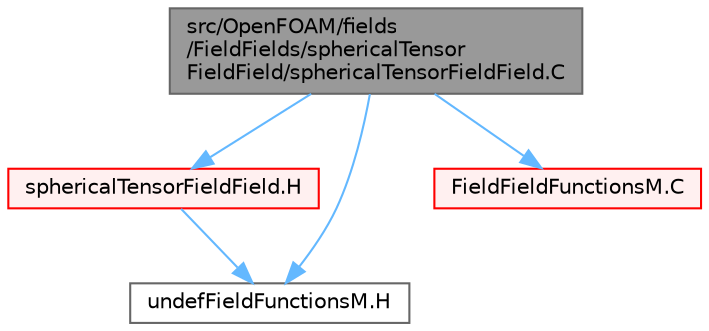 digraph "src/OpenFOAM/fields/FieldFields/sphericalTensorFieldField/sphericalTensorFieldField.C"
{
 // LATEX_PDF_SIZE
  bgcolor="transparent";
  edge [fontname=Helvetica,fontsize=10,labelfontname=Helvetica,labelfontsize=10];
  node [fontname=Helvetica,fontsize=10,shape=box,height=0.2,width=0.4];
  Node1 [id="Node000001",label="src/OpenFOAM/fields\l/FieldFields/sphericalTensor\lFieldField/sphericalTensorFieldField.C",height=0.2,width=0.4,color="gray40", fillcolor="grey60", style="filled", fontcolor="black",tooltip="Specialisation of FieldField<Field, T> for sphericalTensor."];
  Node1 -> Node2 [id="edge1_Node000001_Node000002",color="steelblue1",style="solid",tooltip=" "];
  Node2 [id="Node000002",label="sphericalTensorFieldField.H",height=0.2,width=0.4,color="red", fillcolor="#FFF0F0", style="filled",URL="$sphericalTensorFieldField_8H.html",tooltip="Specialisation of FieldField<Field, T> for sphericalTensor."];
  Node2 -> Node172 [id="edge2_Node000002_Node000172",color="steelblue1",style="solid",tooltip=" "];
  Node172 [id="Node000172",label="undefFieldFunctionsM.H",height=0.2,width=0.4,color="grey40", fillcolor="white", style="filled",URL="$undefFieldFunctionsM_8H.html",tooltip=" "];
  Node1 -> Node180 [id="edge3_Node000001_Node000180",color="steelblue1",style="solid",tooltip=" "];
  Node180 [id="Node000180",label="FieldFieldFunctionsM.C",height=0.2,width=0.4,color="red", fillcolor="#FFF0F0", style="filled",URL="$FieldFieldFunctionsM_8C.html",tooltip=" "];
  Node1 -> Node172 [id="edge4_Node000001_Node000172",color="steelblue1",style="solid",tooltip=" "];
}
